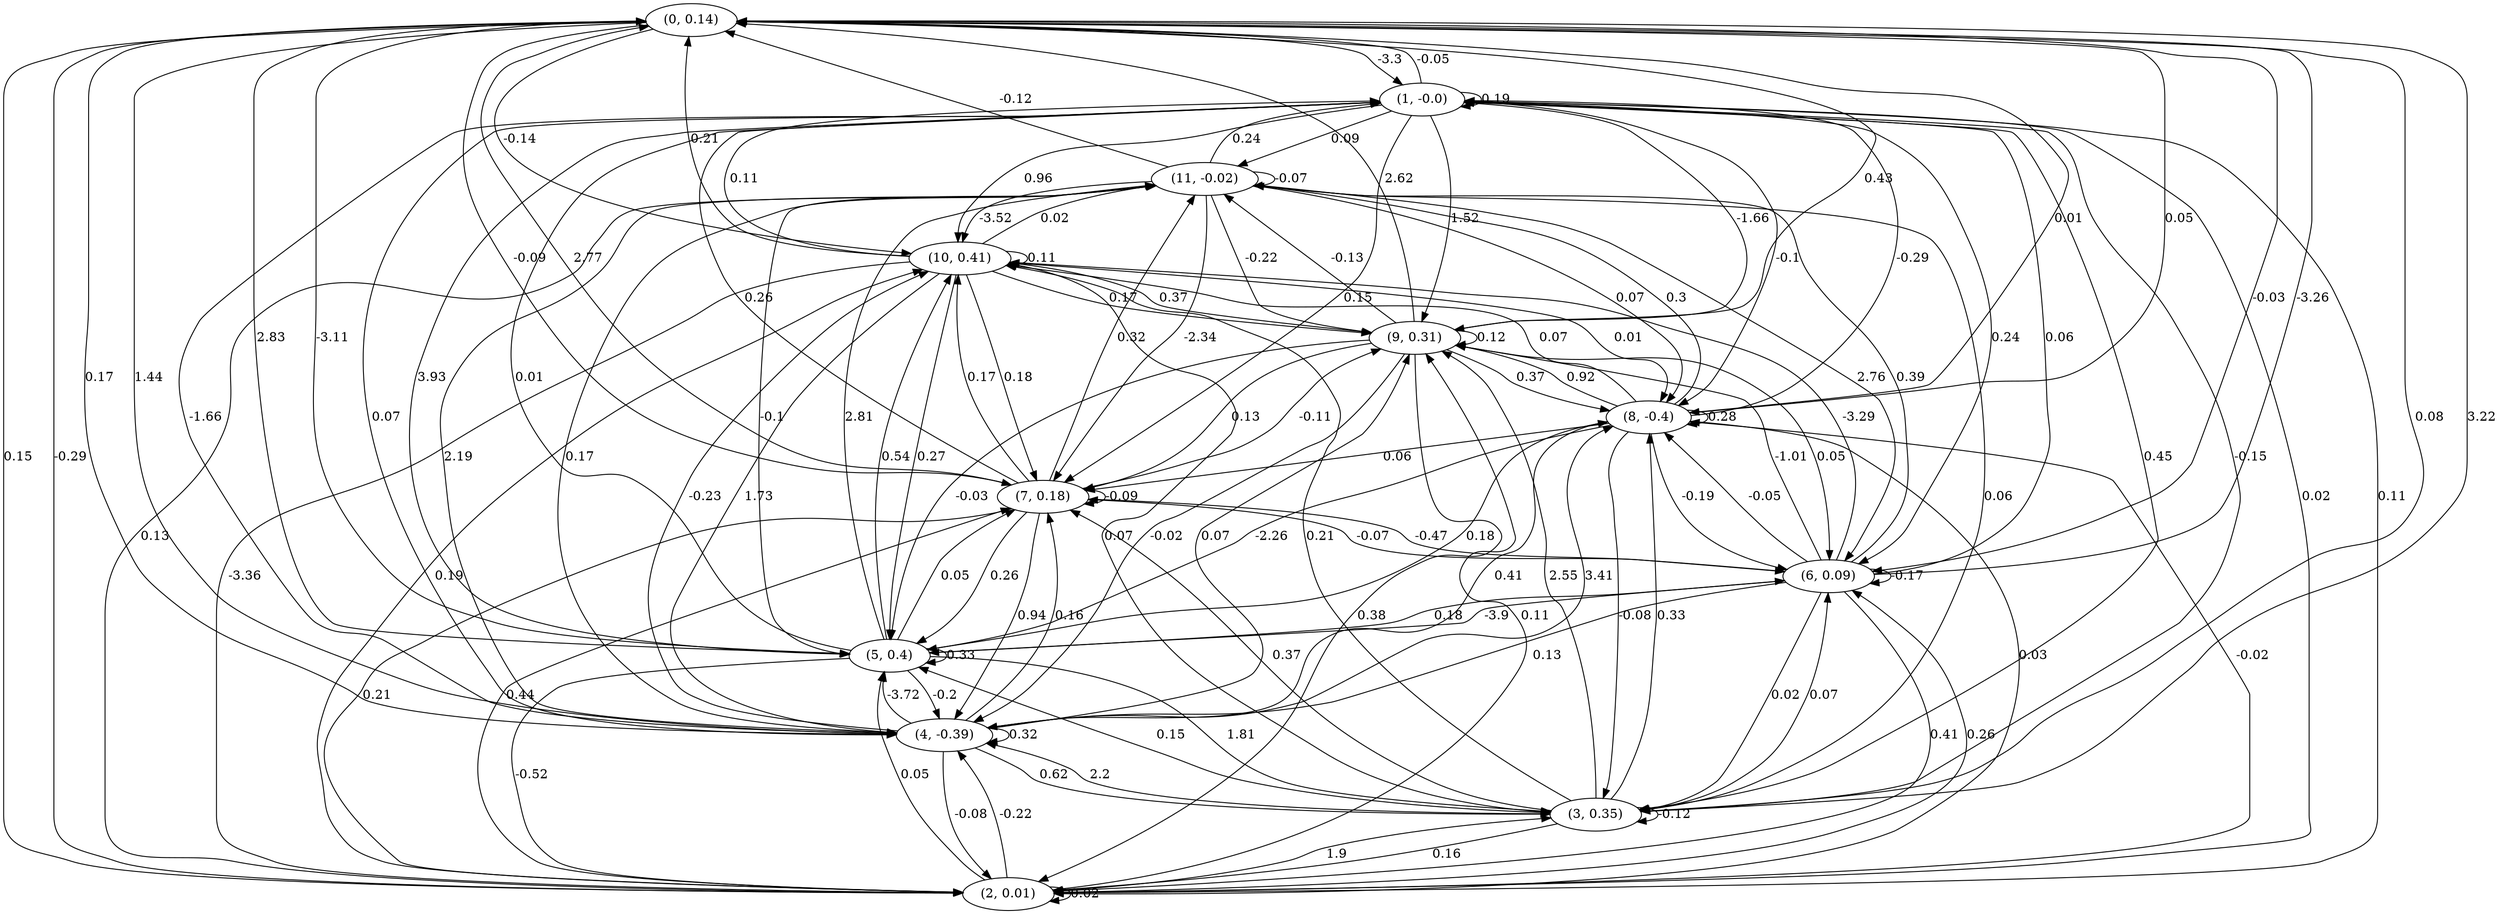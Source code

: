 digraph {
    0 [ label = "(0, 0.14)" ]
    1 [ label = "(1, -0.0)" ]
    2 [ label = "(2, 0.01)" ]
    3 [ label = "(3, 0.35)" ]
    4 [ label = "(4, -0.39)" ]
    5 [ label = "(5, 0.4)" ]
    6 [ label = "(6, 0.09)" ]
    7 [ label = "(7, 0.18)" ]
    8 [ label = "(8, -0.4)" ]
    9 [ label = "(9, 0.31)" ]
    10 [ label = "(10, 0.41)" ]
    11 [ label = "(11, -0.02)" ]
    1 -> 1 [ label = "0.19" ]
    2 -> 2 [ label = "0.02" ]
    3 -> 3 [ label = "-0.12" ]
    4 -> 4 [ label = "0.32" ]
    5 -> 5 [ label = "0.33" ]
    6 -> 6 [ label = "-0.17" ]
    7 -> 7 [ label = "-0.09" ]
    8 -> 8 [ label = "0.28" ]
    9 -> 9 [ label = "0.12" ]
    10 -> 10 [ label = "0.11" ]
    11 -> 11 [ label = "-0.07" ]
    1 -> 0 [ label = "-0.05" ]
    2 -> 0 [ label = "-0.29" ]
    3 -> 0 [ label = "3.22" ]
    4 -> 0 [ label = "0.17" ]
    5 -> 0 [ label = "2.83" ]
    6 -> 0 [ label = "-3.26" ]
    7 -> 0 [ label = "2.77" ]
    8 -> 0 [ label = "0.05" ]
    9 -> 0 [ label = "2.62" ]
    10 -> 0 [ label = "0.21" ]
    11 -> 0 [ label = "-0.12" ]
    0 -> 1 [ label = "-3.3" ]
    2 -> 1 [ label = "0.11" ]
    3 -> 1 [ label = "-0.15" ]
    4 -> 1 [ label = "-1.66" ]
    5 -> 1 [ label = "0.01" ]
    6 -> 1 [ label = "0.06" ]
    7 -> 1 [ label = "0.26" ]
    8 -> 1 [ label = "-0.29" ]
    9 -> 1 [ label = "-1.66" ]
    10 -> 1 [ label = "0.11" ]
    11 -> 1 [ label = "0.24" ]
    0 -> 2 [ label = "0.15" ]
    1 -> 2 [ label = "0.02" ]
    3 -> 2 [ label = "0.16" ]
    4 -> 2 [ label = "-0.08" ]
    5 -> 2 [ label = "-0.52" ]
    6 -> 2 [ label = "0.41" ]
    7 -> 2 [ label = "0.21" ]
    8 -> 2 [ label = "0.03" ]
    9 -> 2 [ label = "0.38" ]
    10 -> 2 [ label = "-3.36" ]
    0 -> 3 [ label = "0.08" ]
    1 -> 3 [ label = "0.45" ]
    2 -> 3 [ label = "1.9" ]
    4 -> 3 [ label = "0.62" ]
    5 -> 3 [ label = "1.81" ]
    6 -> 3 [ label = "0.02" ]
    8 -> 3 [ label = "-0.08" ]
    10 -> 3 [ label = "0.07" ]
    0 -> 4 [ label = "1.44" ]
    1 -> 4 [ label = "0.07" ]
    2 -> 4 [ label = "-0.22" ]
    3 -> 4 [ label = "2.2" ]
    5 -> 4 [ label = "-0.2" ]
    6 -> 4 [ label = "0.13" ]
    7 -> 4 [ label = "0.94" ]
    8 -> 4 [ label = "0.41" ]
    9 -> 4 [ label = "-0.02" ]
    10 -> 4 [ label = "1.73" ]
    11 -> 4 [ label = "2.19" ]
    0 -> 5 [ label = "-3.11" ]
    1 -> 5 [ label = "3.93" ]
    2 -> 5 [ label = "0.05" ]
    3 -> 5 [ label = "0.15" ]
    4 -> 5 [ label = "-3.72" ]
    6 -> 5 [ label = "0.18" ]
    7 -> 5 [ label = "0.26" ]
    8 -> 5 [ label = "-2.26" ]
    9 -> 5 [ label = "-0.03" ]
    10 -> 5 [ label = "0.27" ]
    11 -> 5 [ label = "-0.1" ]
    0 -> 6 [ label = "-0.03" ]
    1 -> 6 [ label = "0.24" ]
    2 -> 6 [ label = "0.26" ]
    3 -> 6 [ label = "0.07" ]
    5 -> 6 [ label = "-3.9" ]
    7 -> 6 [ label = "-0.47" ]
    8 -> 6 [ label = "-0.19" ]
    9 -> 6 [ label = "0.05" ]
    11 -> 6 [ label = "2.76" ]
    0 -> 7 [ label = "-0.09" ]
    1 -> 7 [ label = "0.15" ]
    2 -> 7 [ label = "0.44" ]
    3 -> 7 [ label = "0.37" ]
    4 -> 7 [ label = "0.16" ]
    5 -> 7 [ label = "0.05" ]
    6 -> 7 [ label = "-0.07" ]
    8 -> 7 [ label = "0.06" ]
    9 -> 7 [ label = "0.13" ]
    10 -> 7 [ label = "0.18" ]
    11 -> 7 [ label = "-2.34" ]
    0 -> 8 [ label = "0.01" ]
    1 -> 8 [ label = "-0.1" ]
    2 -> 8 [ label = "-0.02" ]
    3 -> 8 [ label = "0.33" ]
    4 -> 8 [ label = "3.41" ]
    5 -> 8 [ label = "0.18" ]
    6 -> 8 [ label = "-0.05" ]
    9 -> 8 [ label = "0.37" ]
    10 -> 8 [ label = "0.01" ]
    11 -> 8 [ label = "0.07" ]
    0 -> 9 [ label = "0.43" ]
    1 -> 9 [ label = "1.52" ]
    2 -> 9 [ label = "0.11" ]
    3 -> 9 [ label = "2.55" ]
    4 -> 9 [ label = "0.07" ]
    6 -> 9 [ label = "-1.01" ]
    7 -> 9 [ label = "-0.11" ]
    8 -> 9 [ label = "0.92" ]
    10 -> 9 [ label = "0.17" ]
    11 -> 9 [ label = "-0.22" ]
    0 -> 10 [ label = "-0.14" ]
    1 -> 10 [ label = "0.96" ]
    2 -> 10 [ label = "0.19" ]
    3 -> 10 [ label = "0.21" ]
    4 -> 10 [ label = "-0.23" ]
    5 -> 10 [ label = "0.54" ]
    6 -> 10 [ label = "-3.29" ]
    7 -> 10 [ label = "0.17" ]
    8 -> 10 [ label = "0.07" ]
    9 -> 10 [ label = "0.37" ]
    11 -> 10 [ label = "-3.52" ]
    1 -> 11 [ label = "0.09" ]
    2 -> 11 [ label = "0.13" ]
    3 -> 11 [ label = "0.06" ]
    4 -> 11 [ label = "0.17" ]
    5 -> 11 [ label = "2.81" ]
    6 -> 11 [ label = "0.39" ]
    7 -> 11 [ label = "0.32" ]
    8 -> 11 [ label = "0.3" ]
    9 -> 11 [ label = "-0.13" ]
    10 -> 11 [ label = "0.02" ]
}

